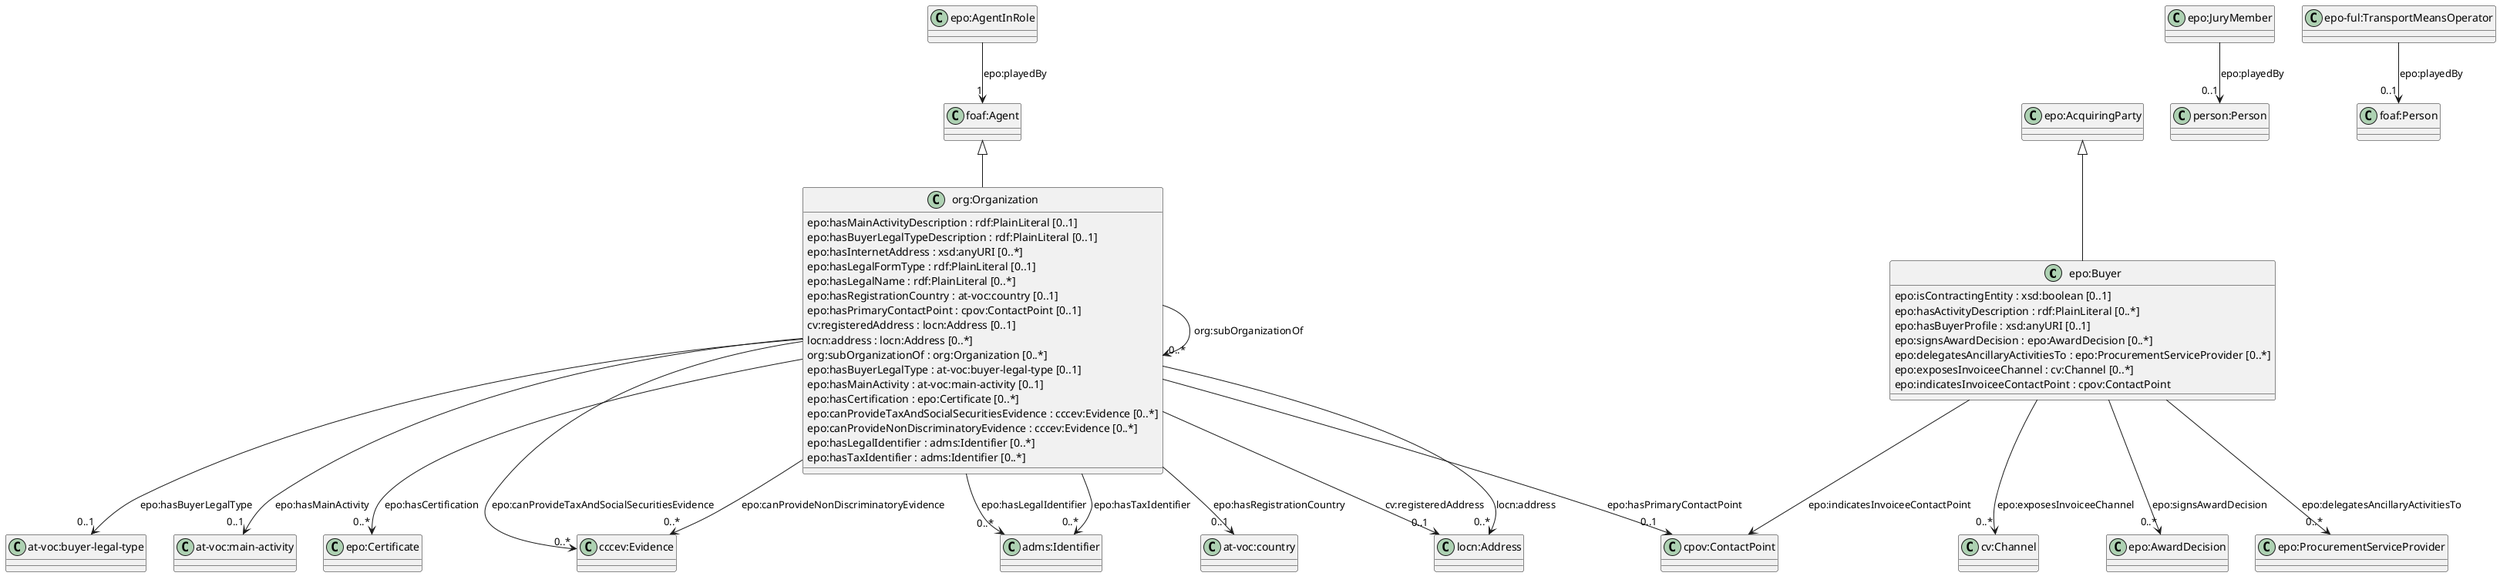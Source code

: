 @startuml
class "epo:Buyer" {
  epo:isContractingEntity : xsd:boolean [0..1]
  epo:hasActivityDescription : rdf:PlainLiteral [0..*]
  epo:hasBuyerProfile : xsd:anyURI [0..1]
  epo:signsAwardDecision : epo:AwardDecision [0..*]
  epo:delegatesAncillaryActivitiesTo : epo:ProcurementServiceProvider [0..*]
  epo:exposesInvoiceeChannel : cv:Channel [0..*]
  epo:indicatesInvoiceeContactPoint : cpov:ContactPoint
}
class "org:Organization" {
  epo:hasMainActivityDescription : rdf:PlainLiteral [0..1]
  epo:hasBuyerLegalTypeDescription : rdf:PlainLiteral [0..1]
  epo:hasInternetAddress : xsd:anyURI [0..*]
  epo:hasLegalFormType : rdf:PlainLiteral [0..1]
  epo:hasLegalName : rdf:PlainLiteral [0..*]
  epo:hasRegistrationCountry : at-voc:country [0..1]
  epo:hasPrimaryContactPoint : cpov:ContactPoint [0..1]
  cv:registeredAddress : locn:Address [0..1]
  locn:address : locn:Address [0..*]
  org:subOrganizationOf : org:Organization [0..*]
  epo:hasBuyerLegalType : at-voc:buyer-legal-type [0..1]
  epo:hasMainActivity : at-voc:main-activity [0..1]
  epo:hasCertification : epo:Certificate [0..*]
  epo:canProvideTaxAndSocialSecuritiesEvidence : cccev:Evidence [0..*]
  epo:canProvideNonDiscriminatoryEvidence : cccev:Evidence [0..*]
  epo:hasLegalIdentifier : adms:Identifier [0..*]
  epo:hasTaxIdentifier : adms:Identifier [0..*]
}
"epo:AcquiringParty" <|-- "epo:Buyer"
"foaf:Agent" <|-- "org:Organization"
"org:Organization" --> "0..1" "at-voc:country" : epo:hasRegistrationCountry
"epo:Buyer" --> "0..*" "epo:AwardDecision" : epo:signsAwardDecision
"epo:JuryMember" --> "0..1" "person:Person" : epo:playedBy
"org:Organization" --> "0..1" "cpov:ContactPoint" : epo:hasPrimaryContactPoint
"org:Organization" --> "0..1" "locn:Address" : cv:registeredAddress
"epo:AgentInRole" --> "1" "foaf:Agent" : epo:playedBy
"epo:Buyer" --> "0..*" "epo:ProcurementServiceProvider" : epo:delegatesAncillaryActivitiesTo
"org:Organization" --> "0..*" "locn:Address" : locn:address
"org:Organization" --> "0..*" "org:Organization" : org:subOrganizationOf
"org:Organization" --> "0..1" "at-voc:buyer-legal-type" : epo:hasBuyerLegalType
"org:Organization" --> "0..1" "at-voc:main-activity" : epo:hasMainActivity
"epo:Buyer" --> "0..*" "cv:Channel" : epo:exposesInvoiceeChannel
"org:Organization" --> "0..*" "epo:Certificate" : epo:hasCertification
"org:Organization" --> "0..*" "cccev:Evidence" : epo:canProvideTaxAndSocialSecuritiesEvidence
"org:Organization" --> "0..*" "cccev:Evidence" : epo:canProvideNonDiscriminatoryEvidence
"epo-ful:TransportMeansOperator" --> "0..1" "foaf:Person" : epo:playedBy
"org:Organization" --> "0..*" "adms:Identifier" : epo:hasLegalIdentifier
"org:Organization" --> "0..*" "adms:Identifier" : epo:hasTaxIdentifier
"epo:Buyer" -->  "cpov:ContactPoint" : epo:indicatesInvoiceeContactPoint
@enduml
